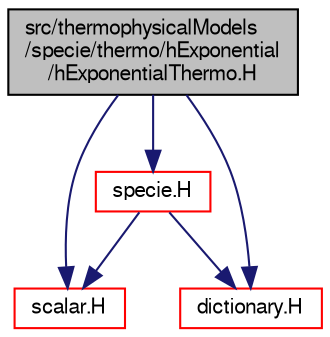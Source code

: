 digraph "src/thermophysicalModels/specie/thermo/hExponential/hExponentialThermo.H"
{
  bgcolor="transparent";
  edge [fontname="FreeSans",fontsize="10",labelfontname="FreeSans",labelfontsize="10"];
  node [fontname="FreeSans",fontsize="10",shape=record];
  Node0 [label="src/thermophysicalModels\l/specie/thermo/hExponential\l/hExponentialThermo.H",height=0.2,width=0.4,color="black", fillcolor="grey75", style="filled", fontcolor="black"];
  Node0 -> Node1 [color="midnightblue",fontsize="10",style="solid",fontname="FreeSans"];
  Node1 [label="scalar.H",height=0.2,width=0.4,color="red",URL="$a12533.html"];
  Node0 -> Node24 [color="midnightblue",fontsize="10",style="solid",fontname="FreeSans"];
  Node24 [label="dictionary.H",height=0.2,width=0.4,color="red",URL="$a08804.html"];
  Node0 -> Node72 [color="midnightblue",fontsize="10",style="solid",fontname="FreeSans"];
  Node72 [label="specie.H",height=0.2,width=0.4,color="red",URL="$a16589.html"];
  Node72 -> Node1 [color="midnightblue",fontsize="10",style="solid",fontname="FreeSans"];
  Node72 -> Node24 [color="midnightblue",fontsize="10",style="solid",fontname="FreeSans"];
}
